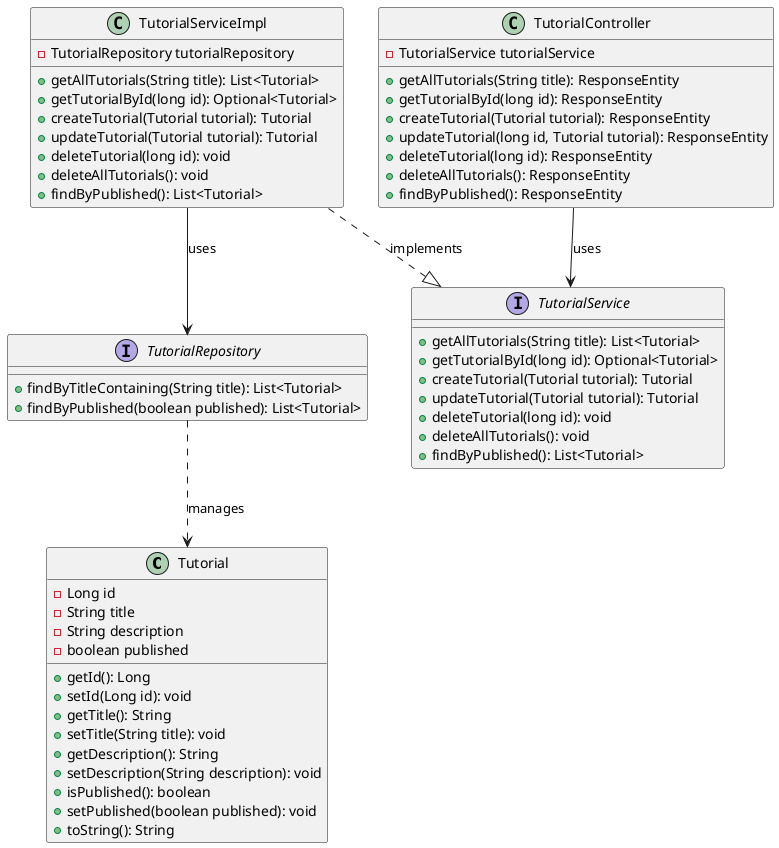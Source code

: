 @startuml ClassDiagram
' Class diagram for Tutorial Management System

class Tutorial {
    -Long id
    -String title
    -String description
    -boolean published
    +getId(): Long
    +setId(Long id): void
    +getTitle(): String
    +setTitle(String title): void
    +getDescription(): String
    +setDescription(String description): void
    +isPublished(): boolean
    +setPublished(boolean published): void
    +toString(): String
}

class TutorialController {
    -TutorialService tutorialService
    +getAllTutorials(String title): ResponseEntity
    +getTutorialById(long id): ResponseEntity
    +createTutorial(Tutorial tutorial): ResponseEntity
    +updateTutorial(long id, Tutorial tutorial): ResponseEntity
    +deleteTutorial(long id): ResponseEntity
    +deleteAllTutorials(): ResponseEntity
    +findByPublished(): ResponseEntity
}

interface TutorialService {
    +getAllTutorials(String title): List<Tutorial>
    +getTutorialById(long id): Optional<Tutorial>
    +createTutorial(Tutorial tutorial): Tutorial
    +updateTutorial(Tutorial tutorial): Tutorial
    +deleteTutorial(long id): void
    +deleteAllTutorials(): void
    +findByPublished(): List<Tutorial>
}

class TutorialServiceImpl {
    -TutorialRepository tutorialRepository
    +getAllTutorials(String title): List<Tutorial>
    +getTutorialById(long id): Optional<Tutorial>
    +createTutorial(Tutorial tutorial): Tutorial
    +updateTutorial(Tutorial tutorial): Tutorial
    +deleteTutorial(long id): void
    +deleteAllTutorials(): void
    +findByPublished(): List<Tutorial>
}

interface TutorialRepository {
    +findByTitleContaining(String title): List<Tutorial>
    +findByPublished(boolean published): List<Tutorial>
}

TutorialController --> TutorialService : uses
TutorialServiceImpl ..|> TutorialService : implements
TutorialServiceImpl --> TutorialRepository : uses
TutorialRepository ..> Tutorial : manages

@enduml
